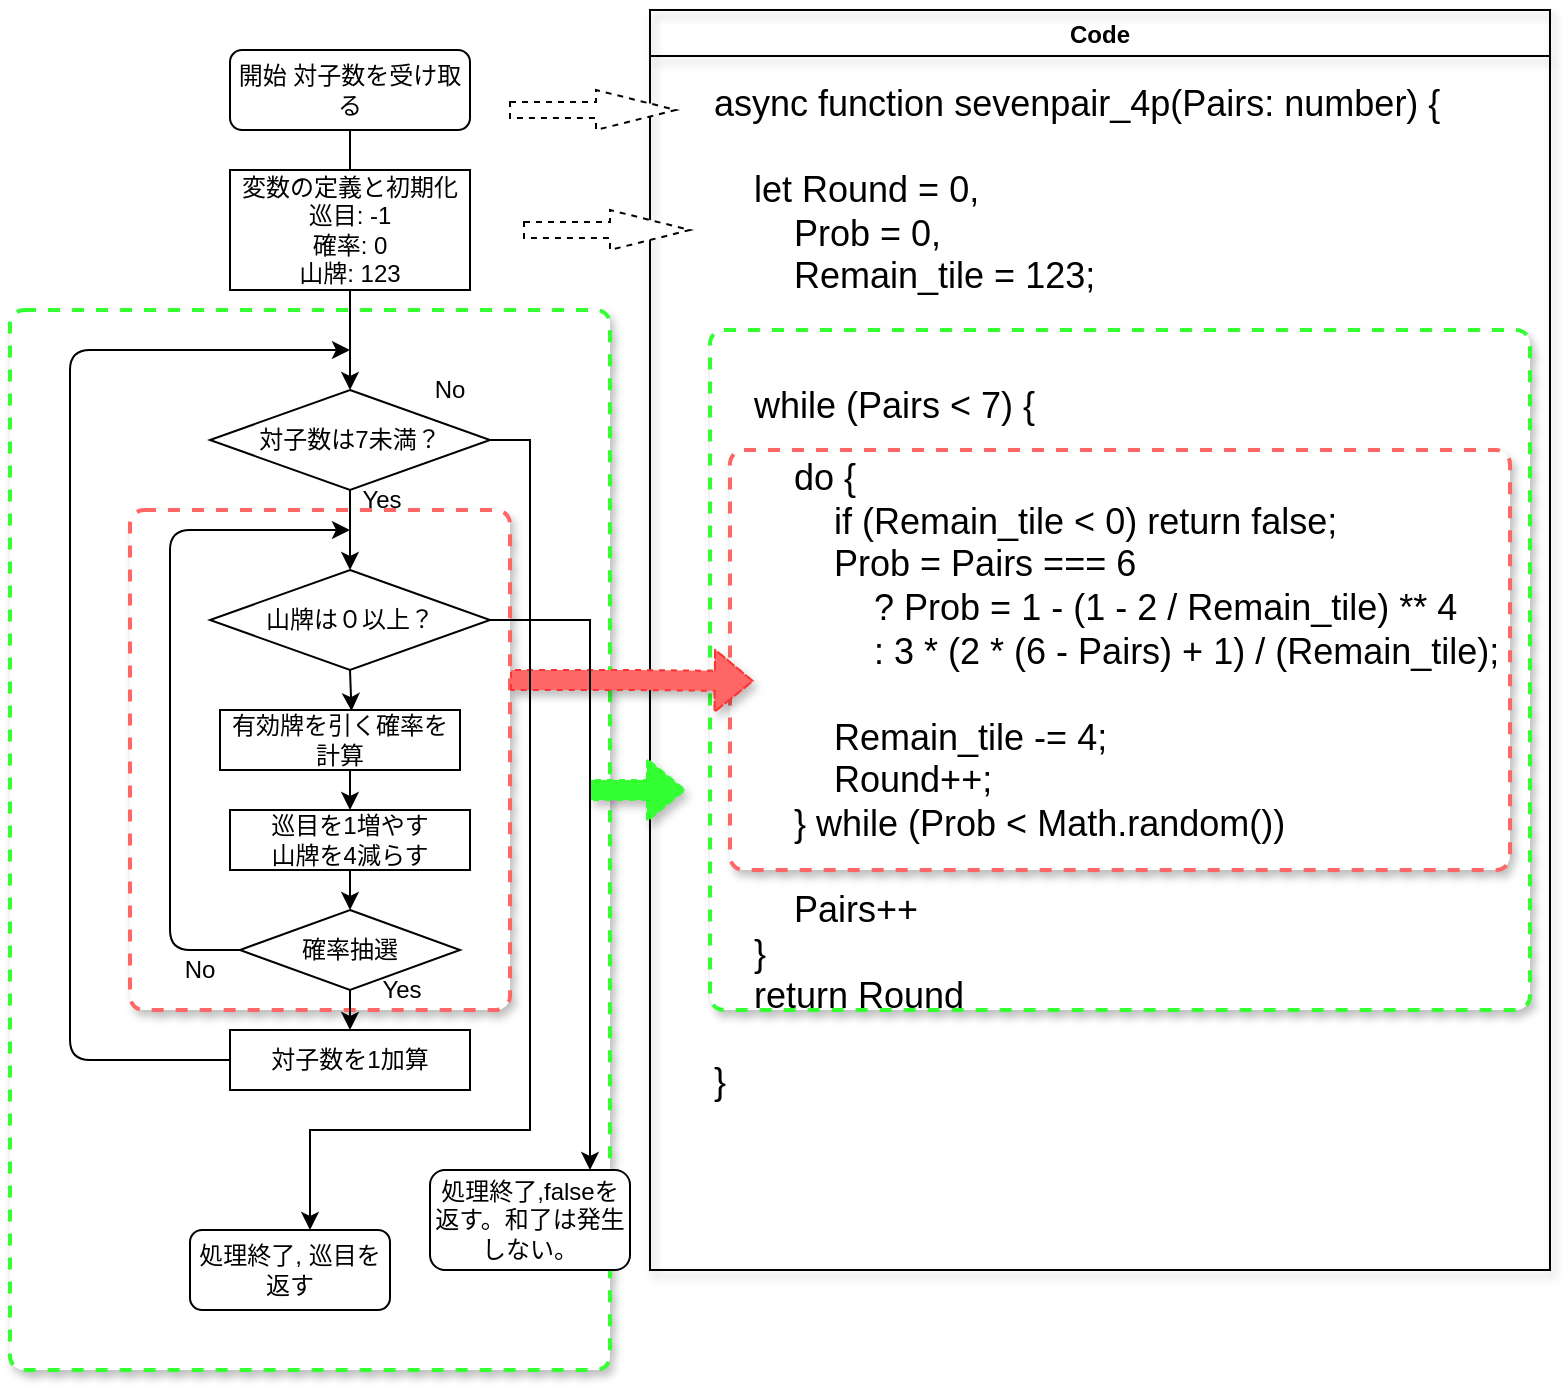 <mxfile version="14.9.3" type="github">
  <diagram id="C5RBs43oDa-KdzZeNtuy" name="Page-1">
    <mxGraphModel dx="1022" dy="507" grid="1" gridSize="10" guides="1" tooltips="1" connect="1" arrows="1" fold="1" page="1" pageScale="1" pageWidth="827" pageHeight="1169" math="0" shadow="0">
      <root>
        <mxCell id="WIyWlLk6GJQsqaUBKTNV-0" />
        <mxCell id="D6cESIWzLXefJHGsaKA6-20" value="Untitled Layer" style="locked=1;" parent="WIyWlLk6GJQsqaUBKTNV-0" />
        <mxCell id="D6cESIWzLXefJHGsaKA6-42" value="" style="rounded=1;whiteSpace=wrap;html=1;absoluteArcSize=1;arcSize=14;strokeWidth=2;shadow=1;fillColor=#FFFFFF;strokeColor=#33FF33;dashed=1;" parent="D6cESIWzLXefJHGsaKA6-20" vertex="1">
          <mxGeometry x="400" y="220" width="410" height="340" as="geometry" />
        </mxCell>
        <mxCell id="D6cESIWzLXefJHGsaKA6-21" value="Code" style="swimlane;shadow=1;fillColor=none;" parent="D6cESIWzLXefJHGsaKA6-20" vertex="1">
          <mxGeometry x="370" y="60" width="450" height="630" as="geometry" />
        </mxCell>
        <mxCell id="D6cESIWzLXefJHGsaKA6-43" value="" style="rounded=1;whiteSpace=wrap;html=1;absoluteArcSize=1;arcSize=14;strokeWidth=2;shadow=1;fillColor=#FFFFFF;strokeColor=#FF6666;dashed=1;" parent="D6cESIWzLXefJHGsaKA6-21" vertex="1">
          <mxGeometry x="40" y="220" width="390" height="210" as="geometry" />
        </mxCell>
        <mxCell id="D6cESIWzLXefJHGsaKA6-22" value="&lt;div&gt;&lt;span style=&quot;font-size: 18px&quot;&gt;async function sevenpair_4p(Pairs: number) {&lt;/span&gt;&lt;/div&gt;&lt;div&gt;&lt;span style=&quot;font-size: 18px&quot;&gt;&lt;br&gt;&lt;/span&gt;&lt;/div&gt;&lt;div&gt;&lt;span style=&quot;font-size: 18px&quot;&gt;&amp;nbsp; &amp;nbsp; let Round = 0,&lt;/span&gt;&lt;/div&gt;&lt;div&gt;&lt;span style=&quot;font-size: 18px&quot;&gt;&amp;nbsp; &amp;nbsp; &amp;nbsp; &amp;nbsp; Prob = 0,&lt;/span&gt;&lt;/div&gt;&lt;div&gt;&lt;span style=&quot;font-size: 18px&quot;&gt;&amp;nbsp; &amp;nbsp; &amp;nbsp; &amp;nbsp; Remain_tile = 123;&amp;nbsp;&lt;/span&gt;&lt;/div&gt;&lt;div&gt;&lt;span style=&quot;font-size: 18px&quot;&gt;&amp;nbsp; &amp;nbsp;&amp;nbsp;&lt;/span&gt;&lt;/div&gt;&lt;div&gt;&lt;span style=&quot;font-size: 18px&quot;&gt;&lt;br&gt;&lt;/span&gt;&lt;/div&gt;&lt;div&gt;&lt;span style=&quot;font-size: 18px&quot;&gt;&amp;nbsp; &amp;nbsp; while (Pairs &amp;lt; 7) {&lt;/span&gt;&lt;/div&gt;&lt;div&gt;&lt;br&gt;&lt;/div&gt;&lt;div&gt;&lt;span style=&quot;font-size: 18px&quot;&gt;&amp;nbsp; &amp;nbsp; &amp;nbsp; &amp;nbsp; do {&lt;/span&gt;&lt;/div&gt;&lt;div&gt;&lt;span style=&quot;font-size: 18px&quot;&gt;&amp;nbsp; &amp;nbsp; &amp;nbsp; &amp;nbsp; &amp;nbsp; &amp;nbsp; if (Remain_tile &amp;lt; 0) return false;&lt;/span&gt;&lt;/div&gt;&lt;div&gt;&lt;span style=&quot;font-size: 18px&quot;&gt;&amp;nbsp; &amp;nbsp; &amp;nbsp; &amp;nbsp; &amp;nbsp; &amp;nbsp; Prob = Pairs === 6&lt;/span&gt;&lt;/div&gt;&lt;div&gt;&lt;span style=&quot;font-size: 18px&quot;&gt;&amp;nbsp; &amp;nbsp; &amp;nbsp; &amp;nbsp; &amp;nbsp; &amp;nbsp; &amp;nbsp; &amp;nbsp; ? Prob = 1 - (1 - 2 / Remain_tile) ** 4&lt;/span&gt;&lt;/div&gt;&lt;div&gt;&lt;span style=&quot;font-size: 18px&quot;&gt;&amp;nbsp; &amp;nbsp; &amp;nbsp; &amp;nbsp; &amp;nbsp; &amp;nbsp; &amp;nbsp; &amp;nbsp; : 3 * (2 * (6 - Pairs) + 1) / (Remain_tile);&lt;/span&gt;&lt;/div&gt;&lt;div&gt;&lt;span style=&quot;font-size: 18px&quot;&gt;&amp;nbsp; &amp;nbsp; &amp;nbsp; &amp;nbsp; &amp;nbsp; &amp;nbsp;&amp;nbsp;&lt;/span&gt;&lt;/div&gt;&lt;div&gt;&lt;span style=&quot;font-size: 18px&quot;&gt;&amp;nbsp; &amp;nbsp; &amp;nbsp; &amp;nbsp; &amp;nbsp; &amp;nbsp; Remain_tile -= 4;&amp;nbsp;&lt;/span&gt;&lt;/div&gt;&lt;div&gt;&lt;span style=&quot;font-size: 18px&quot;&gt;&amp;nbsp; &amp;nbsp; &amp;nbsp; &amp;nbsp; &amp;nbsp; &amp;nbsp; Round++;&amp;nbsp;&lt;/span&gt;&lt;/div&gt;&lt;div&gt;&lt;span style=&quot;font-size: 18px&quot;&gt;&amp;nbsp; &amp;nbsp; &amp;nbsp; &amp;nbsp; } while (Prob &amp;lt; Math.random())&lt;/span&gt;&lt;/div&gt;&lt;div&gt;&lt;span style=&quot;font-size: 18px&quot;&gt;&lt;br&gt;&lt;/span&gt;&lt;/div&gt;&lt;div&gt;&lt;span style=&quot;font-size: 18px&quot;&gt;&amp;nbsp; &amp;nbsp; &amp;nbsp; &amp;nbsp; Pairs++&lt;/span&gt;&lt;/div&gt;&lt;div&gt;&lt;span style=&quot;font-size: 18px&quot;&gt;&amp;nbsp; &amp;nbsp; }&amp;nbsp; &amp;nbsp;&amp;nbsp;&lt;/span&gt;&lt;/div&gt;&lt;div&gt;&lt;span style=&quot;font-size: 18px&quot;&gt;&amp;nbsp; &amp;nbsp; return Round&lt;/span&gt;&lt;/div&gt;&lt;div&gt;&lt;span style=&quot;font-size: 18px&quot;&gt;&lt;br&gt;&lt;/span&gt;&lt;/div&gt;&lt;div&gt;&lt;span style=&quot;font-size: 18px&quot;&gt;}&lt;/span&gt;&lt;/div&gt;" style="text;html=1;align=left;verticalAlign=top;resizable=1;points=14&#xa;[];autosize=1;strokeColor=none;fillColor=none;" parent="D6cESIWzLXefJHGsaKA6-21" vertex="1">
          <mxGeometry x="30" y="30" width="410" height="390" as="geometry" />
        </mxCell>
        <mxCell id="D6cESIWzLXefJHGsaKA6-30" value="" style="rounded=1;whiteSpace=wrap;html=1;absoluteArcSize=1;arcSize=14;strokeWidth=2;shadow=1;fillColor=#FFFFFF;strokeColor=#33FF33;dashed=1;" parent="D6cESIWzLXefJHGsaKA6-20" vertex="1">
          <mxGeometry x="50" y="210" width="300" height="530" as="geometry" />
        </mxCell>
        <mxCell id="D6cESIWzLXefJHGsaKA6-27" value="" style="rounded=1;whiteSpace=wrap;html=1;absoluteArcSize=1;arcSize=14;strokeWidth=2;shadow=1;fillColor=#FFFFFF;strokeColor=#FF6666;dashed=1;" parent="D6cESIWzLXefJHGsaKA6-20" vertex="1">
          <mxGeometry x="110" y="310" width="190" height="250" as="geometry" />
        </mxCell>
        <mxCell id="D6cESIWzLXefJHGsaKA6-34" value="" style="shape=flexArrow;endArrow=classic;html=1;shadow=1;strokeColor=#FF3333;entryX=0.072;entryY=0.437;entryDx=0;entryDy=0;entryPerimeter=0;dashed=1;fillColor=#FF6666;" parent="D6cESIWzLXefJHGsaKA6-20" edge="1">
          <mxGeometry width="50" height="50" relative="1" as="geometry">
            <mxPoint x="300" y="395" as="sourcePoint" />
            <mxPoint x="421.908" y="395.55" as="targetPoint" />
            <Array as="points">
              <mxPoint x="360" y="395" />
            </Array>
          </mxGeometry>
        </mxCell>
        <mxCell id="D6cESIWzLXefJHGsaKA6-36" value="" style="shape=flexArrow;endArrow=classic;html=1;shadow=1;strokeColor=#33FF33;dashed=1;fillColor=#33FF33;" parent="D6cESIWzLXefJHGsaKA6-20" edge="1">
          <mxGeometry width="50" height="50" relative="1" as="geometry">
            <mxPoint x="340" y="450" as="sourcePoint" />
            <mxPoint x="388" y="450" as="targetPoint" />
            <Array as="points">
              <mxPoint x="370" y="450" />
            </Array>
          </mxGeometry>
        </mxCell>
        <mxCell id="D6cESIWzLXefJHGsaKA6-40" value="" style="html=1;shadow=0;dashed=0;align=center;verticalAlign=middle;shape=mxgraph.arrows2.arrow;dy=0.6;dx=40;notch=0;strokeColor=#000000;fillColor=#FFFFFF;dashed=1" parent="D6cESIWzLXefJHGsaKA6-20" vertex="1">
          <mxGeometry x="307" y="160" width="83" height="20" as="geometry" />
        </mxCell>
        <mxCell id="D6cESIWzLXefJHGsaKA6-44" value="" style="html=1;shadow=0;dashed=0;align=center;verticalAlign=middle;shape=mxgraph.arrows2.arrow;dy=0.6;dx=40;notch=0;strokeColor=#000000;fillColor=#FFFFFF;dashed=1" parent="D6cESIWzLXefJHGsaKA6-20" vertex="1">
          <mxGeometry x="300" y="100" width="83" height="20" as="geometry" />
        </mxCell>
        <mxCell id="WIyWlLk6GJQsqaUBKTNV-1" style="" parent="WIyWlLk6GJQsqaUBKTNV-0" />
        <mxCell id="WIyWlLk6GJQsqaUBKTNV-2" value="" style="rounded=0;html=1;jettySize=auto;orthogonalLoop=1;fontSize=11;endArrow=block;endFill=0;endSize=8;strokeWidth=1;shadow=0;labelBackgroundColor=none;edgeStyle=orthogonalEdgeStyle;" parent="WIyWlLk6GJQsqaUBKTNV-1" source="WIyWlLk6GJQsqaUBKTNV-3" edge="1">
          <mxGeometry relative="1" as="geometry">
            <mxPoint x="220" y="170" as="targetPoint" />
          </mxGeometry>
        </mxCell>
        <mxCell id="WIyWlLk6GJQsqaUBKTNV-3" value="開始 対子数を受け取る" style="rounded=1;whiteSpace=wrap;html=1;fontSize=12;glass=0;strokeWidth=1;shadow=0;" parent="WIyWlLk6GJQsqaUBKTNV-1" vertex="1">
          <mxGeometry x="160" y="80" width="120" height="40" as="geometry" />
        </mxCell>
        <mxCell id="lnPt1YEKnhMJoufO3QXM-5" style="edgeStyle=orthogonalEdgeStyle;rounded=0;orthogonalLoop=1;jettySize=auto;html=1;exitX=0.5;exitY=1;exitDx=0;exitDy=0;entryX=0.5;entryY=0;entryDx=0;entryDy=0;" parent="WIyWlLk6GJQsqaUBKTNV-1" source="lnPt1YEKnhMJoufO3QXM-1" target="lnPt1YEKnhMJoufO3QXM-2" edge="1">
          <mxGeometry relative="1" as="geometry">
            <Array as="points">
              <mxPoint x="220" y="240" />
              <mxPoint x="220" y="240" />
            </Array>
          </mxGeometry>
        </mxCell>
        <mxCell id="lnPt1YEKnhMJoufO3QXM-1" value="変数の定義と初期化&lt;br&gt;巡目: -1&lt;br&gt;確率: 0&lt;br&gt;山牌: 123" style="rounded=0;whiteSpace=wrap;html=1;" parent="WIyWlLk6GJQsqaUBKTNV-1" vertex="1">
          <mxGeometry x="160" y="140" width="120" height="60" as="geometry" />
        </mxCell>
        <mxCell id="BIZuQq8_NNaNUawFNkEd-7" style="edgeStyle=orthogonalEdgeStyle;rounded=0;orthogonalLoop=1;jettySize=auto;html=1;" edge="1" parent="WIyWlLk6GJQsqaUBKTNV-1" source="lnPt1YEKnhMJoufO3QXM-2" target="BIZuQq8_NNaNUawFNkEd-5">
          <mxGeometry relative="1" as="geometry" />
        </mxCell>
        <mxCell id="BIZuQq8_NNaNUawFNkEd-19" style="edgeStyle=orthogonalEdgeStyle;rounded=0;orthogonalLoop=1;jettySize=auto;html=1;exitX=1;exitY=0.5;exitDx=0;exitDy=0;" edge="1" parent="WIyWlLk6GJQsqaUBKTNV-1" source="lnPt1YEKnhMJoufO3QXM-2">
          <mxGeometry relative="1" as="geometry">
            <mxPoint x="200" y="670" as="targetPoint" />
            <Array as="points">
              <mxPoint x="310" y="275" />
              <mxPoint x="310" y="620" />
              <mxPoint x="200" y="620" />
            </Array>
          </mxGeometry>
        </mxCell>
        <mxCell id="lnPt1YEKnhMJoufO3QXM-2" value="対子数は7未満？" style="rhombus;whiteSpace=wrap;html=1;" parent="WIyWlLk6GJQsqaUBKTNV-1" vertex="1">
          <mxGeometry x="150" y="250" width="140" height="50" as="geometry" />
        </mxCell>
        <mxCell id="lnPt1YEKnhMJoufO3QXM-14" value="処理終了, 巡目を返す" style="rounded=1;whiteSpace=wrap;html=1;sketch=0;" parent="WIyWlLk6GJQsqaUBKTNV-1" vertex="1">
          <mxGeometry x="140" y="670" width="100" height="40" as="geometry" />
        </mxCell>
        <mxCell id="BIZuQq8_NNaNUawFNkEd-1" style="edgeStyle=orthogonalEdgeStyle;rounded=0;orthogonalLoop=1;jettySize=auto;html=1;exitX=0.5;exitY=1;exitDx=0;exitDy=0;entryX=0.5;entryY=0;entryDx=0;entryDy=0;" edge="1" parent="WIyWlLk6GJQsqaUBKTNV-1" source="lnPt1YEKnhMJoufO3QXM-16" target="lnPt1YEKnhMJoufO3QXM-18">
          <mxGeometry relative="1" as="geometry" />
        </mxCell>
        <mxCell id="lnPt1YEKnhMJoufO3QXM-16" value="有効牌を引く確率を計算" style="rounded=0;whiteSpace=wrap;html=1;sketch=0;" parent="WIyWlLk6GJQsqaUBKTNV-1" vertex="1">
          <mxGeometry x="155" y="410" width="120" height="30" as="geometry" />
        </mxCell>
        <mxCell id="BIZuQq8_NNaNUawFNkEd-2" style="edgeStyle=orthogonalEdgeStyle;rounded=0;orthogonalLoop=1;jettySize=auto;html=1;exitX=0.5;exitY=1;exitDx=0;exitDy=0;entryX=0.5;entryY=0;entryDx=0;entryDy=0;" edge="1" parent="WIyWlLk6GJQsqaUBKTNV-1" source="lnPt1YEKnhMJoufO3QXM-18" target="lnPt1YEKnhMJoufO3QXM-21">
          <mxGeometry relative="1" as="geometry" />
        </mxCell>
        <mxCell id="lnPt1YEKnhMJoufO3QXM-18" value="巡目を1増やす&lt;br&gt;山牌を4減らす" style="rounded=0;whiteSpace=wrap;html=1;sketch=0;" parent="WIyWlLk6GJQsqaUBKTNV-1" vertex="1">
          <mxGeometry x="160" y="460" width="120" height="30" as="geometry" />
        </mxCell>
        <mxCell id="lnPt1YEKnhMJoufO3QXM-28" value="" style="edgeStyle=orthogonalEdgeStyle;rounded=1;sketch=0;orthogonalLoop=1;jettySize=auto;html=1;" parent="WIyWlLk6GJQsqaUBKTNV-1" source="lnPt1YEKnhMJoufO3QXM-21" target="lnPt1YEKnhMJoufO3QXM-27" edge="1">
          <mxGeometry relative="1" as="geometry" />
        </mxCell>
        <mxCell id="lnPt1YEKnhMJoufO3QXM-30" style="edgeStyle=orthogonalEdgeStyle;rounded=1;sketch=0;orthogonalLoop=1;jettySize=auto;html=1;exitX=0;exitY=0.5;exitDx=0;exitDy=0;" parent="WIyWlLk6GJQsqaUBKTNV-1" source="lnPt1YEKnhMJoufO3QXM-21" edge="1">
          <mxGeometry relative="1" as="geometry">
            <mxPoint x="220" y="320" as="targetPoint" />
            <Array as="points">
              <mxPoint x="130" y="530" />
              <mxPoint x="130" y="320" />
            </Array>
          </mxGeometry>
        </mxCell>
        <mxCell id="lnPt1YEKnhMJoufO3QXM-21" value="確率抽選" style="rhombus;whiteSpace=wrap;html=1;rounded=0;sketch=0;" parent="WIyWlLk6GJQsqaUBKTNV-1" vertex="1">
          <mxGeometry x="165" y="510" width="110" height="40" as="geometry" />
        </mxCell>
        <mxCell id="lnPt1YEKnhMJoufO3QXM-31" style="edgeStyle=orthogonalEdgeStyle;rounded=1;sketch=0;orthogonalLoop=1;jettySize=auto;html=1;exitX=0.5;exitY=1;exitDx=0;exitDy=0;" parent="WIyWlLk6GJQsqaUBKTNV-1" source="lnPt1YEKnhMJoufO3QXM-27" edge="1">
          <mxGeometry relative="1" as="geometry">
            <mxPoint x="220" y="230" as="targetPoint" />
            <Array as="points">
              <mxPoint x="220" y="585" />
              <mxPoint x="80" y="585" />
              <mxPoint x="80" y="230" />
            </Array>
          </mxGeometry>
        </mxCell>
        <mxCell id="lnPt1YEKnhMJoufO3QXM-27" value="対子数を1加算" style="whiteSpace=wrap;html=1;rounded=0;sketch=0;" parent="WIyWlLk6GJQsqaUBKTNV-1" vertex="1">
          <mxGeometry x="160" y="570" width="120" height="30" as="geometry" />
        </mxCell>
        <mxCell id="lnPt1YEKnhMJoufO3QXM-34" value="No" style="text;html=1;strokeColor=none;fillColor=none;align=center;verticalAlign=middle;whiteSpace=wrap;rounded=0;sketch=0;" parent="WIyWlLk6GJQsqaUBKTNV-1" vertex="1">
          <mxGeometry x="250" y="240" width="40" height="20" as="geometry" />
        </mxCell>
        <mxCell id="lnPt1YEKnhMJoufO3QXM-36" value="No" style="text;html=1;strokeColor=none;fillColor=none;align=center;verticalAlign=middle;whiteSpace=wrap;rounded=0;sketch=0;" parent="WIyWlLk6GJQsqaUBKTNV-1" vertex="1">
          <mxGeometry x="125" y="530" width="40" height="20" as="geometry" />
        </mxCell>
        <mxCell id="lnPt1YEKnhMJoufO3QXM-37" value="　Yes" style="text;html=1;strokeColor=none;fillColor=none;align=center;verticalAlign=middle;whiteSpace=wrap;rounded=0;sketch=0;" parent="WIyWlLk6GJQsqaUBKTNV-1" vertex="1">
          <mxGeometry x="210" y="290" width="40" height="30" as="geometry" />
        </mxCell>
        <mxCell id="lnPt1YEKnhMJoufO3QXM-38" value="　Yes" style="text;html=1;strokeColor=none;fillColor=none;align=center;verticalAlign=middle;whiteSpace=wrap;rounded=0;sketch=0;" parent="WIyWlLk6GJQsqaUBKTNV-1" vertex="1">
          <mxGeometry x="220" y="540" width="40" height="20" as="geometry" />
        </mxCell>
        <mxCell id="BIZuQq8_NNaNUawFNkEd-9" style="edgeStyle=orthogonalEdgeStyle;rounded=0;orthogonalLoop=1;jettySize=auto;html=1;exitX=0.5;exitY=1;exitDx=0;exitDy=0;entryX=0.548;entryY=0.017;entryDx=0;entryDy=0;entryPerimeter=0;" edge="1" parent="WIyWlLk6GJQsqaUBKTNV-1" source="BIZuQq8_NNaNUawFNkEd-5" target="lnPt1YEKnhMJoufO3QXM-16">
          <mxGeometry relative="1" as="geometry">
            <mxPoint x="220" y="410" as="sourcePoint" />
          </mxGeometry>
        </mxCell>
        <mxCell id="BIZuQq8_NNaNUawFNkEd-10" style="edgeStyle=orthogonalEdgeStyle;rounded=0;orthogonalLoop=1;jettySize=auto;html=1;exitX=1;exitY=0.5;exitDx=0;exitDy=0;" edge="1" parent="WIyWlLk6GJQsqaUBKTNV-1" source="BIZuQq8_NNaNUawFNkEd-5">
          <mxGeometry relative="1" as="geometry">
            <mxPoint x="340" y="640" as="targetPoint" />
            <Array as="points">
              <mxPoint x="340" y="365" />
              <mxPoint x="340" y="640" />
            </Array>
          </mxGeometry>
        </mxCell>
        <mxCell id="BIZuQq8_NNaNUawFNkEd-5" value="山牌は０以上？" style="rhombus;whiteSpace=wrap;html=1;" vertex="1" parent="WIyWlLk6GJQsqaUBKTNV-1">
          <mxGeometry x="150" y="340" width="140" height="50" as="geometry" />
        </mxCell>
        <mxCell id="BIZuQq8_NNaNUawFNkEd-12" value="処理終了,falseを返す。和了は発生しない。" style="rounded=1;whiteSpace=wrap;html=1;sketch=0;" vertex="1" parent="WIyWlLk6GJQsqaUBKTNV-1">
          <mxGeometry x="260" y="640" width="100" height="50" as="geometry" />
        </mxCell>
      </root>
    </mxGraphModel>
  </diagram>
</mxfile>
